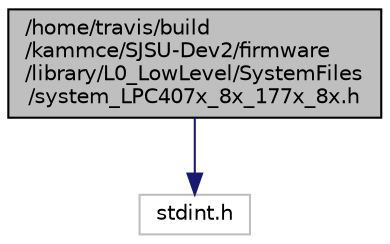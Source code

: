 digraph "/home/travis/build/kammce/SJSU-Dev2/firmware/library/L0_LowLevel/SystemFiles/system_LPC407x_8x_177x_8x.h"
{
  edge [fontname="Helvetica",fontsize="10",labelfontname="Helvetica",labelfontsize="10"];
  node [fontname="Helvetica",fontsize="10",shape=record];
  Node1 [label="/home/travis/build\l/kammce/SJSU-Dev2/firmware\l/library/L0_LowLevel/SystemFiles\l/system_LPC407x_8x_177x_8x.h",height=0.2,width=0.4,color="black", fillcolor="grey75", style="filled" fontcolor="black"];
  Node1 -> Node2 [color="midnightblue",fontsize="10",style="solid",fontname="Helvetica"];
  Node2 [label="stdint.h",height=0.2,width=0.4,color="grey75", fillcolor="white", style="filled"];
}
